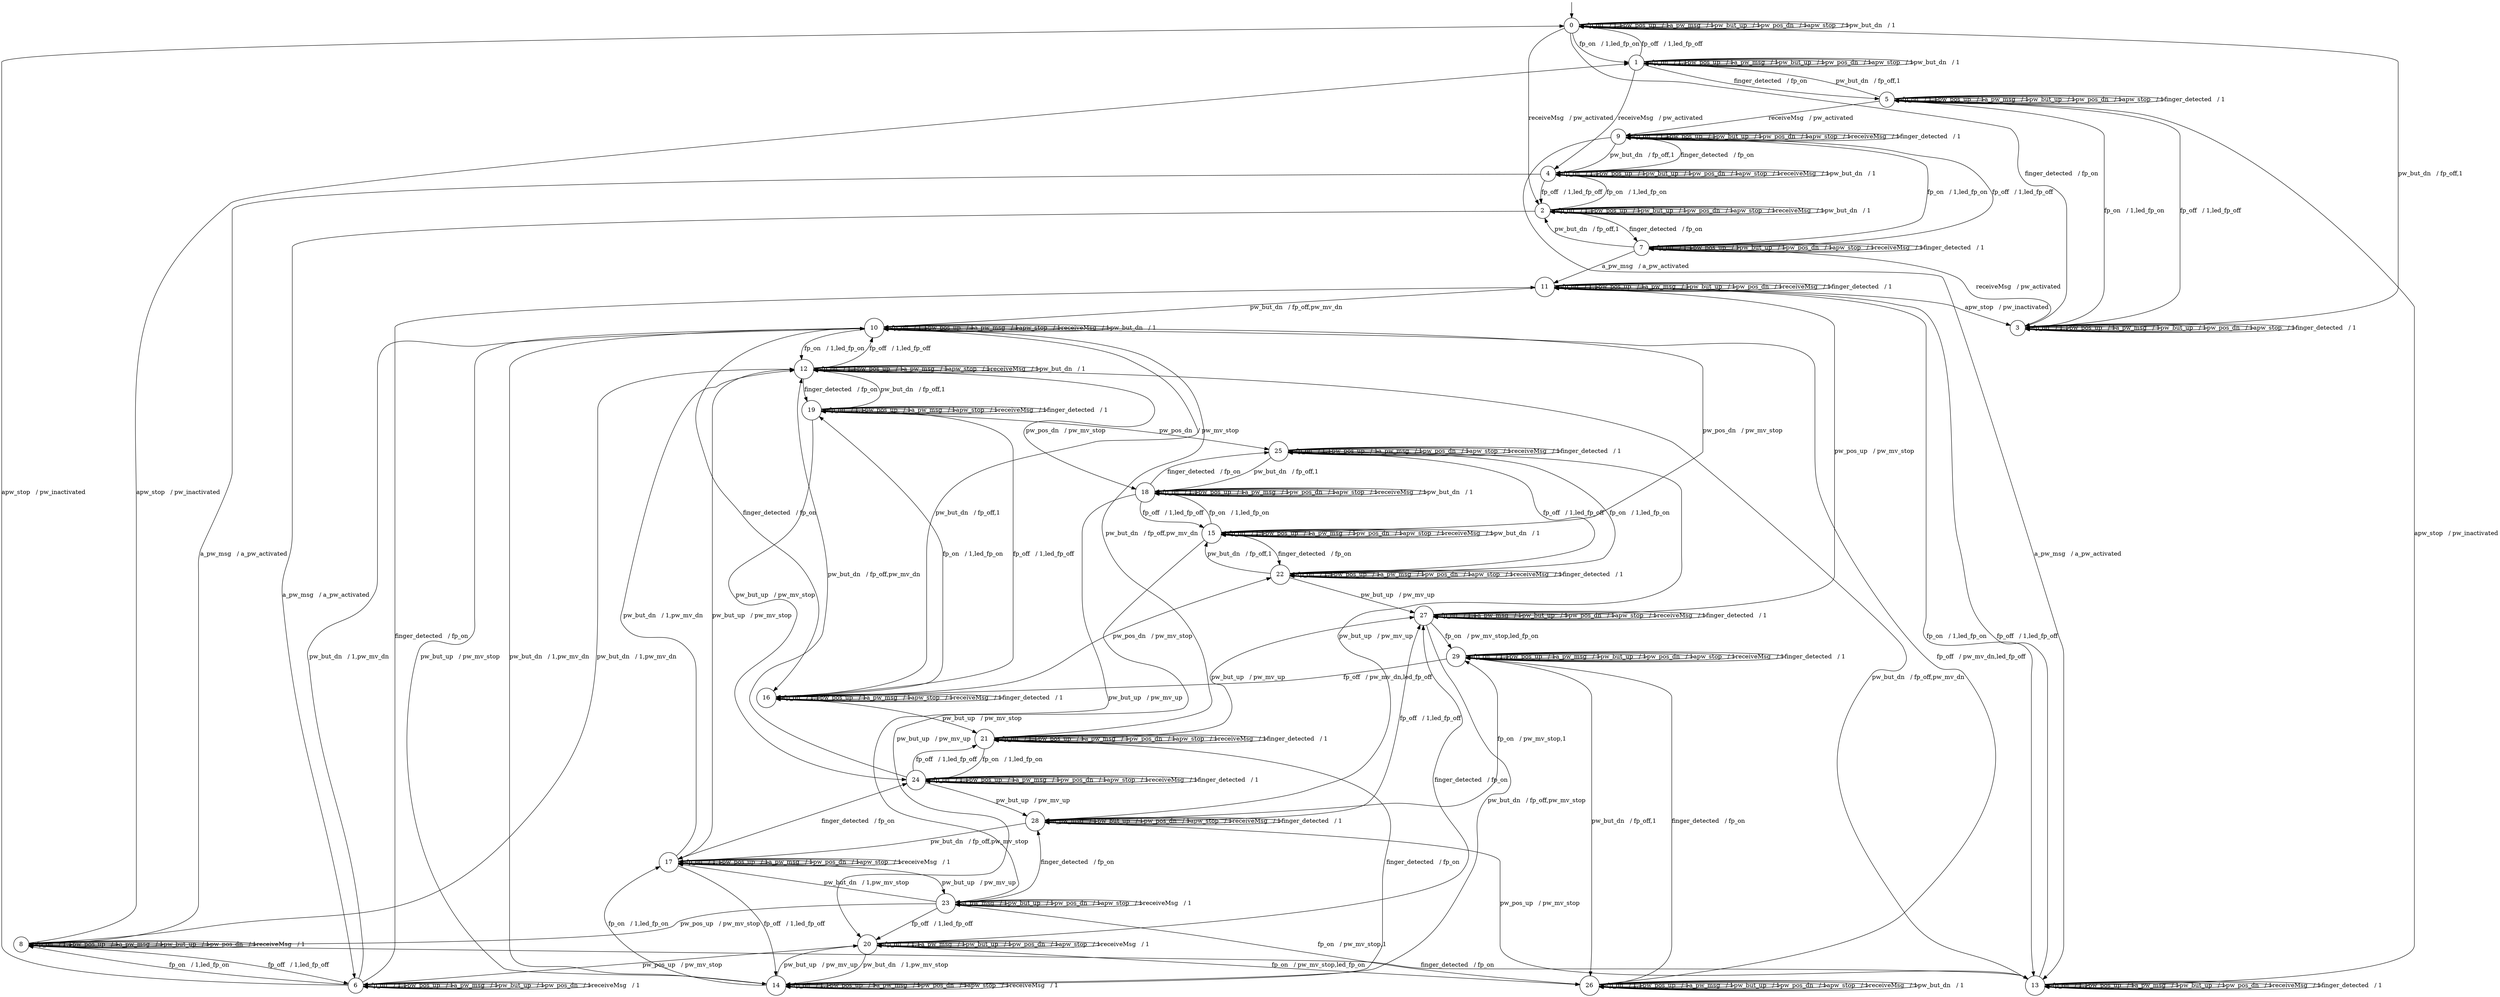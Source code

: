 digraph g {

	s0 [shape="circle" label="0"];
	s1 [shape="circle" label="1"];
	s2 [shape="circle" label="2"];
	s3 [shape="circle" label="3"];
	s4 [shape="circle" label="4"];
	s5 [shape="circle" label="5"];
	s6 [shape="circle" label="6"];
	s7 [shape="circle" label="7"];
	s8 [shape="circle" label="8"];
	s9 [shape="circle" label="9"];
	s10 [shape="circle" label="10"];
	s11 [shape="circle" label="11"];
	s12 [shape="circle" label="12"];
	s13 [shape="circle" label="13"];
	s14 [shape="circle" label="14"];
	s15 [shape="circle" label="15"];
	s16 [shape="circle" label="16"];
	s17 [shape="circle" label="17"];
	s18 [shape="circle" label="18"];
	s19 [shape="circle" label="19"];
	s20 [shape="circle" label="20"];
	s21 [shape="circle" label="21"];
	s22 [shape="circle" label="22"];
	s23 [shape="circle" label="23"];
	s24 [shape="circle" label="24"];
	s25 [shape="circle" label="25"];
	s26 [shape="circle" label="26"];
	s27 [shape="circle" label="27"];
	s28 [shape="circle" label="28"];
	s29 [shape="circle" label="29"];
	s0 -> s0 [label="fp_off   / 1,1"];
	s0 -> s1 [label="fp_on   / 1,led_fp_on"];
	s0 -> s0 [label="pw_pos_up   / 1"];
	s0 -> s0 [label="a_pw_msg   / 1"];
	s0 -> s0 [label="pw_but_up   / 1"];
	s0 -> s0 [label="pw_pos_dn   / 1"];
	s0 -> s0 [label="apw_stop   / 1"];
	s0 -> s2 [label="receiveMsg   / pw_activated"];
	s0 -> s0 [label="pw_but_dn   / 1"];
	s0 -> s3 [label="finger_detected   / fp_on"];
	s1 -> s0 [label="fp_off   / 1,led_fp_off"];
	s1 -> s1 [label="fp_on   / 1,1"];
	s1 -> s1 [label="pw_pos_up   / 1"];
	s1 -> s1 [label="a_pw_msg   / 1"];
	s1 -> s1 [label="pw_but_up   / 1"];
	s1 -> s1 [label="pw_pos_dn   / 1"];
	s1 -> s1 [label="apw_stop   / 1"];
	s1 -> s4 [label="receiveMsg   / pw_activated"];
	s1 -> s1 [label="pw_but_dn   / 1"];
	s1 -> s5 [label="finger_detected   / fp_on"];
	s2 -> s2 [label="fp_off   / 1,1"];
	s2 -> s4 [label="fp_on   / 1,led_fp_on"];
	s2 -> s2 [label="pw_pos_up   / 1"];
	s2 -> s6 [label="a_pw_msg   / a_pw_activated"];
	s2 -> s2 [label="pw_but_up   / 1"];
	s2 -> s2 [label="pw_pos_dn   / 1"];
	s2 -> s2 [label="apw_stop   / 1"];
	s2 -> s2 [label="receiveMsg   / 1"];
	s2 -> s2 [label="pw_but_dn   / 1"];
	s2 -> s7 [label="finger_detected   / fp_on"];
	s3 -> s3 [label="fp_off   / 1,1"];
	s3 -> s5 [label="fp_on   / 1,led_fp_on"];
	s3 -> s3 [label="pw_pos_up   / 1"];
	s3 -> s3 [label="a_pw_msg   / 1"];
	s3 -> s3 [label="pw_but_up   / 1"];
	s3 -> s3 [label="pw_pos_dn   / 1"];
	s3 -> s3 [label="apw_stop   / 1"];
	s3 -> s7 [label="receiveMsg   / pw_activated"];
	s3 -> s0 [label="pw_but_dn   / fp_off,1"];
	s3 -> s3 [label="finger_detected   / 1"];
	s4 -> s2 [label="fp_off   / 1,led_fp_off"];
	s4 -> s4 [label="fp_on   / 1,1"];
	s4 -> s4 [label="pw_pos_up   / 1"];
	s4 -> s8 [label="a_pw_msg   / a_pw_activated"];
	s4 -> s4 [label="pw_but_up   / 1"];
	s4 -> s4 [label="pw_pos_dn   / 1"];
	s4 -> s4 [label="apw_stop   / 1"];
	s4 -> s4 [label="receiveMsg   / 1"];
	s4 -> s4 [label="pw_but_dn   / 1"];
	s4 -> s9 [label="finger_detected   / fp_on"];
	s5 -> s3 [label="fp_off   / 1,led_fp_off"];
	s5 -> s5 [label="fp_on   / 1,1"];
	s5 -> s5 [label="pw_pos_up   / 1"];
	s5 -> s5 [label="a_pw_msg   / 1"];
	s5 -> s5 [label="pw_but_up   / 1"];
	s5 -> s5 [label="pw_pos_dn   / 1"];
	s5 -> s5 [label="apw_stop   / 1"];
	s5 -> s9 [label="receiveMsg   / pw_activated"];
	s5 -> s1 [label="pw_but_dn   / fp_off,1"];
	s5 -> s5 [label="finger_detected   / 1"];
	s6 -> s6 [label="fp_off   / 1,1"];
	s6 -> s8 [label="fp_on   / 1,led_fp_on"];
	s6 -> s6 [label="pw_pos_up   / 1"];
	s6 -> s6 [label="a_pw_msg   / 1"];
	s6 -> s6 [label="pw_but_up   / 1"];
	s6 -> s6 [label="pw_pos_dn   / 1"];
	s6 -> s0 [label="apw_stop   / pw_inactivated"];
	s6 -> s6 [label="receiveMsg   / 1"];
	s6 -> s10 [label="pw_but_dn   / 1,pw_mv_dn"];
	s6 -> s11 [label="finger_detected   / fp_on"];
	s7 -> s7 [label="fp_off   / 1,1"];
	s7 -> s9 [label="fp_on   / 1,led_fp_on"];
	s7 -> s7 [label="pw_pos_up   / 1"];
	s7 -> s11 [label="a_pw_msg   / a_pw_activated"];
	s7 -> s7 [label="pw_but_up   / 1"];
	s7 -> s7 [label="pw_pos_dn   / 1"];
	s7 -> s7 [label="apw_stop   / 1"];
	s7 -> s7 [label="receiveMsg   / 1"];
	s7 -> s2 [label="pw_but_dn   / fp_off,1"];
	s7 -> s7 [label="finger_detected   / 1"];
	s8 -> s6 [label="fp_off   / 1,led_fp_off"];
	s8 -> s8 [label="fp_on   / 1,1"];
	s8 -> s8 [label="pw_pos_up   / 1"];
	s8 -> s8 [label="a_pw_msg   / 1"];
	s8 -> s8 [label="pw_but_up   / 1"];
	s8 -> s8 [label="pw_pos_dn   / 1"];
	s8 -> s1 [label="apw_stop   / pw_inactivated"];
	s8 -> s8 [label="receiveMsg   / 1"];
	s8 -> s12 [label="pw_but_dn   / 1,pw_mv_dn"];
	s8 -> s13 [label="finger_detected   / fp_on"];
	s9 -> s7 [label="fp_off   / 1,led_fp_off"];
	s9 -> s9 [label="fp_on   / 1,1"];
	s9 -> s9 [label="pw_pos_up   / 1"];
	s9 -> s13 [label="a_pw_msg   / a_pw_activated"];
	s9 -> s9 [label="pw_but_up   / 1"];
	s9 -> s9 [label="pw_pos_dn   / 1"];
	s9 -> s9 [label="apw_stop   / 1"];
	s9 -> s9 [label="receiveMsg   / 1"];
	s9 -> s4 [label="pw_but_dn   / fp_off,1"];
	s9 -> s9 [label="finger_detected   / 1"];
	s10 -> s10 [label="fp_off   / 1,1"];
	s10 -> s12 [label="fp_on   / 1,led_fp_on"];
	s10 -> s10 [label="pw_pos_up   / 1"];
	s10 -> s10 [label="a_pw_msg   / 1"];
	s10 -> s14 [label="pw_but_up   / pw_mv_stop"];
	s10 -> s15 [label="pw_pos_dn   / pw_mv_stop"];
	s10 -> s10 [label="apw_stop   / 1"];
	s10 -> s10 [label="receiveMsg   / 1"];
	s10 -> s10 [label="pw_but_dn   / 1"];
	s10 -> s16 [label="finger_detected   / fp_on"];
	s11 -> s11 [label="fp_off   / 1,1"];
	s11 -> s13 [label="fp_on   / 1,led_fp_on"];
	s11 -> s11 [label="pw_pos_up   / 1"];
	s11 -> s11 [label="a_pw_msg   / 1"];
	s11 -> s11 [label="pw_but_up   / 1"];
	s11 -> s11 [label="pw_pos_dn   / 1"];
	s11 -> s3 [label="apw_stop   / pw_inactivated"];
	s11 -> s11 [label="receiveMsg   / 1"];
	s11 -> s10 [label="pw_but_dn   / fp_off,pw_mv_dn"];
	s11 -> s11 [label="finger_detected   / 1"];
	s12 -> s10 [label="fp_off   / 1,led_fp_off"];
	s12 -> s12 [label="fp_on   / 1,1"];
	s12 -> s12 [label="pw_pos_up   / 1"];
	s12 -> s12 [label="a_pw_msg   / 1"];
	s12 -> s17 [label="pw_but_up   / pw_mv_stop"];
	s12 -> s18 [label="pw_pos_dn   / pw_mv_stop"];
	s12 -> s12 [label="apw_stop   / 1"];
	s12 -> s12 [label="receiveMsg   / 1"];
	s12 -> s12 [label="pw_but_dn   / 1"];
	s12 -> s19 [label="finger_detected   / fp_on"];
	s13 -> s11 [label="fp_off   / 1,led_fp_off"];
	s13 -> s13 [label="fp_on   / 1,1"];
	s13 -> s13 [label="pw_pos_up   / 1"];
	s13 -> s13 [label="a_pw_msg   / 1"];
	s13 -> s13 [label="pw_but_up   / 1"];
	s13 -> s13 [label="pw_pos_dn   / 1"];
	s13 -> s5 [label="apw_stop   / pw_inactivated"];
	s13 -> s13 [label="receiveMsg   / 1"];
	s13 -> s12 [label="pw_but_dn   / fp_off,pw_mv_dn"];
	s13 -> s13 [label="finger_detected   / 1"];
	s14 -> s14 [label="fp_off   / 1,1"];
	s14 -> s17 [label="fp_on   / 1,led_fp_on"];
	s14 -> s14 [label="pw_pos_up   / 1"];
	s14 -> s14 [label="a_pw_msg   / 1"];
	s14 -> s20 [label="pw_but_up   / pw_mv_up"];
	s14 -> s14 [label="pw_pos_dn   / 1"];
	s14 -> s14 [label="apw_stop   / 1"];
	s14 -> s14 [label="receiveMsg   / 1"];
	s14 -> s10 [label="pw_but_dn   / 1,pw_mv_dn"];
	s14 -> s21 [label="finger_detected   / fp_on"];
	s15 -> s15 [label="fp_off   / 1,1"];
	s15 -> s18 [label="fp_on   / 1,led_fp_on"];
	s15 -> s15 [label="pw_pos_up   / 1"];
	s15 -> s15 [label="a_pw_msg   / 1"];
	s15 -> s20 [label="pw_but_up   / pw_mv_up"];
	s15 -> s15 [label="pw_pos_dn   / 1"];
	s15 -> s15 [label="apw_stop   / 1"];
	s15 -> s15 [label="receiveMsg   / 1"];
	s15 -> s15 [label="pw_but_dn   / 1"];
	s15 -> s22 [label="finger_detected   / fp_on"];
	s16 -> s16 [label="fp_off   / 1,1"];
	s16 -> s19 [label="fp_on   / 1,led_fp_on"];
	s16 -> s16 [label="pw_pos_up   / 1"];
	s16 -> s16 [label="a_pw_msg   / 1"];
	s16 -> s21 [label="pw_but_up   / pw_mv_stop"];
	s16 -> s22 [label="pw_pos_dn   / pw_mv_stop"];
	s16 -> s16 [label="apw_stop   / 1"];
	s16 -> s16 [label="receiveMsg   / 1"];
	s16 -> s10 [label="pw_but_dn   / fp_off,1"];
	s16 -> s16 [label="finger_detected   / 1"];
	s17 -> s14 [label="fp_off   / 1,led_fp_off"];
	s17 -> s17 [label="fp_on   / 1,1"];
	s17 -> s17 [label="pw_pos_up   / 1"];
	s17 -> s17 [label="a_pw_msg   / 1"];
	s17 -> s23 [label="pw_but_up   / pw_mv_up"];
	s17 -> s17 [label="pw_pos_dn   / 1"];
	s17 -> s17 [label="apw_stop   / 1"];
	s17 -> s17 [label="receiveMsg   / 1"];
	s17 -> s12 [label="pw_but_dn   / 1,pw_mv_dn"];
	s17 -> s24 [label="finger_detected   / fp_on"];
	s18 -> s15 [label="fp_off   / 1,led_fp_off"];
	s18 -> s18 [label="fp_on   / 1,1"];
	s18 -> s18 [label="pw_pos_up   / 1"];
	s18 -> s18 [label="a_pw_msg   / 1"];
	s18 -> s23 [label="pw_but_up   / pw_mv_up"];
	s18 -> s18 [label="pw_pos_dn   / 1"];
	s18 -> s18 [label="apw_stop   / 1"];
	s18 -> s18 [label="receiveMsg   / 1"];
	s18 -> s18 [label="pw_but_dn   / 1"];
	s18 -> s25 [label="finger_detected   / fp_on"];
	s19 -> s16 [label="fp_off   / 1,led_fp_off"];
	s19 -> s19 [label="fp_on   / 1,1"];
	s19 -> s19 [label="pw_pos_up   / 1"];
	s19 -> s19 [label="a_pw_msg   / 1"];
	s19 -> s24 [label="pw_but_up   / pw_mv_stop"];
	s19 -> s25 [label="pw_pos_dn   / pw_mv_stop"];
	s19 -> s19 [label="apw_stop   / 1"];
	s19 -> s19 [label="receiveMsg   / 1"];
	s19 -> s12 [label="pw_but_dn   / fp_off,1"];
	s19 -> s19 [label="finger_detected   / 1"];
	s20 -> s20 [label="fp_off   / 1,1"];
	s20 -> s26 [label="fp_on   / pw_mv_stop,led_fp_on"];
	s20 -> s6 [label="pw_pos_up   / pw_mv_stop"];
	s20 -> s20 [label="a_pw_msg   / 1"];
	s20 -> s20 [label="pw_but_up   / 1"];
	s20 -> s20 [label="pw_pos_dn   / 1"];
	s20 -> s20 [label="apw_stop   / 1"];
	s20 -> s20 [label="receiveMsg   / 1"];
	s20 -> s14 [label="pw_but_dn   / 1,pw_mv_stop"];
	s20 -> s27 [label="finger_detected   / fp_on"];
	s21 -> s21 [label="fp_off   / 1,1"];
	s21 -> s24 [label="fp_on   / 1,led_fp_on"];
	s21 -> s21 [label="pw_pos_up   / 1"];
	s21 -> s21 [label="a_pw_msg   / 1"];
	s21 -> s27 [label="pw_but_up   / pw_mv_up"];
	s21 -> s21 [label="pw_pos_dn   / 1"];
	s21 -> s21 [label="apw_stop   / 1"];
	s21 -> s21 [label="receiveMsg   / 1"];
	s21 -> s10 [label="pw_but_dn   / fp_off,pw_mv_dn"];
	s21 -> s21 [label="finger_detected   / 1"];
	s22 -> s22 [label="fp_off   / 1,1"];
	s22 -> s25 [label="fp_on   / 1,led_fp_on"];
	s22 -> s22 [label="pw_pos_up   / 1"];
	s22 -> s22 [label="a_pw_msg   / 1"];
	s22 -> s27 [label="pw_but_up   / pw_mv_up"];
	s22 -> s22 [label="pw_pos_dn   / 1"];
	s22 -> s22 [label="apw_stop   / 1"];
	s22 -> s22 [label="receiveMsg   / 1"];
	s22 -> s15 [label="pw_but_dn   / fp_off,1"];
	s22 -> s22 [label="finger_detected   / 1"];
	s23 -> s20 [label="fp_off   / 1,led_fp_off"];
	s23 -> s26 [label="fp_on   / pw_mv_stop,1"];
	s23 -> s8 [label="pw_pos_up   / pw_mv_stop"];
	s23 -> s23 [label="a_pw_msg   / 1"];
	s23 -> s23 [label="pw_but_up   / 1"];
	s23 -> s23 [label="pw_pos_dn   / 1"];
	s23 -> s23 [label="apw_stop   / 1"];
	s23 -> s23 [label="receiveMsg   / 1"];
	s23 -> s17 [label="pw_but_dn   / 1,pw_mv_stop"];
	s23 -> s28 [label="finger_detected   / fp_on"];
	s24 -> s21 [label="fp_off   / 1,led_fp_off"];
	s24 -> s24 [label="fp_on   / 1,1"];
	s24 -> s24 [label="pw_pos_up   / 1"];
	s24 -> s24 [label="a_pw_msg   / 1"];
	s24 -> s28 [label="pw_but_up   / pw_mv_up"];
	s24 -> s24 [label="pw_pos_dn   / 1"];
	s24 -> s24 [label="apw_stop   / 1"];
	s24 -> s24 [label="receiveMsg   / 1"];
	s24 -> s12 [label="pw_but_dn   / fp_off,pw_mv_dn"];
	s24 -> s24 [label="finger_detected   / 1"];
	s25 -> s22 [label="fp_off   / 1,led_fp_off"];
	s25 -> s25 [label="fp_on   / 1,1"];
	s25 -> s25 [label="pw_pos_up   / 1"];
	s25 -> s25 [label="a_pw_msg   / 1"];
	s25 -> s28 [label="pw_but_up   / pw_mv_up"];
	s25 -> s25 [label="pw_pos_dn   / 1"];
	s25 -> s25 [label="apw_stop   / 1"];
	s25 -> s25 [label="receiveMsg   / 1"];
	s25 -> s18 [label="pw_but_dn   / fp_off,1"];
	s25 -> s25 [label="finger_detected   / 1"];
	s26 -> s10 [label="fp_off   / pw_mv_dn,led_fp_off"];
	s26 -> s26 [label="fp_on   / 1,1"];
	s26 -> s26 [label="pw_pos_up   / 1"];
	s26 -> s26 [label="a_pw_msg   / 1"];
	s26 -> s26 [label="pw_but_up   / 1"];
	s26 -> s26 [label="pw_pos_dn   / 1"];
	s26 -> s26 [label="apw_stop   / 1"];
	s26 -> s26 [label="receiveMsg   / 1"];
	s26 -> s26 [label="pw_but_dn   / 1"];
	s26 -> s29 [label="finger_detected   / fp_on"];
	s27 -> s27 [label="fp_off   / 1,1"];
	s27 -> s29 [label="fp_on   / pw_mv_stop,led_fp_on"];
	s27 -> s11 [label="pw_pos_up   / pw_mv_stop"];
	s27 -> s27 [label="a_pw_msg   / 1"];
	s27 -> s27 [label="pw_but_up   / 1"];
	s27 -> s27 [label="pw_pos_dn   / 1"];
	s27 -> s27 [label="apw_stop   / 1"];
	s27 -> s27 [label="receiveMsg   / 1"];
	s27 -> s14 [label="pw_but_dn   / fp_off,pw_mv_stop"];
	s27 -> s27 [label="finger_detected   / 1"];
	s28 -> s27 [label="fp_off   / 1,led_fp_off"];
	s28 -> s29 [label="fp_on   / pw_mv_stop,1"];
	s28 -> s13 [label="pw_pos_up   / pw_mv_stop"];
	s28 -> s28 [label="a_pw_msg   / 1"];
	s28 -> s28 [label="pw_but_up   / 1"];
	s28 -> s28 [label="pw_pos_dn   / 1"];
	s28 -> s28 [label="apw_stop   / 1"];
	s28 -> s28 [label="receiveMsg   / 1"];
	s28 -> s17 [label="pw_but_dn   / fp_off,pw_mv_stop"];
	s28 -> s28 [label="finger_detected   / 1"];
	s29 -> s16 [label="fp_off   / pw_mv_dn,led_fp_off"];
	s29 -> s29 [label="fp_on   / 1,1"];
	s29 -> s29 [label="pw_pos_up   / 1"];
	s29 -> s29 [label="a_pw_msg   / 1"];
	s29 -> s29 [label="pw_but_up   / 1"];
	s29 -> s29 [label="pw_pos_dn   / 1"];
	s29 -> s29 [label="apw_stop   / 1"];
	s29 -> s29 [label="receiveMsg   / 1"];
	s29 -> s26 [label="pw_but_dn   / fp_off,1"];
	s29 -> s29 [label="finger_detected   / 1"];

__start0 [label="" shape="none" width="0" height="0"];
__start0 -> s0;

}
